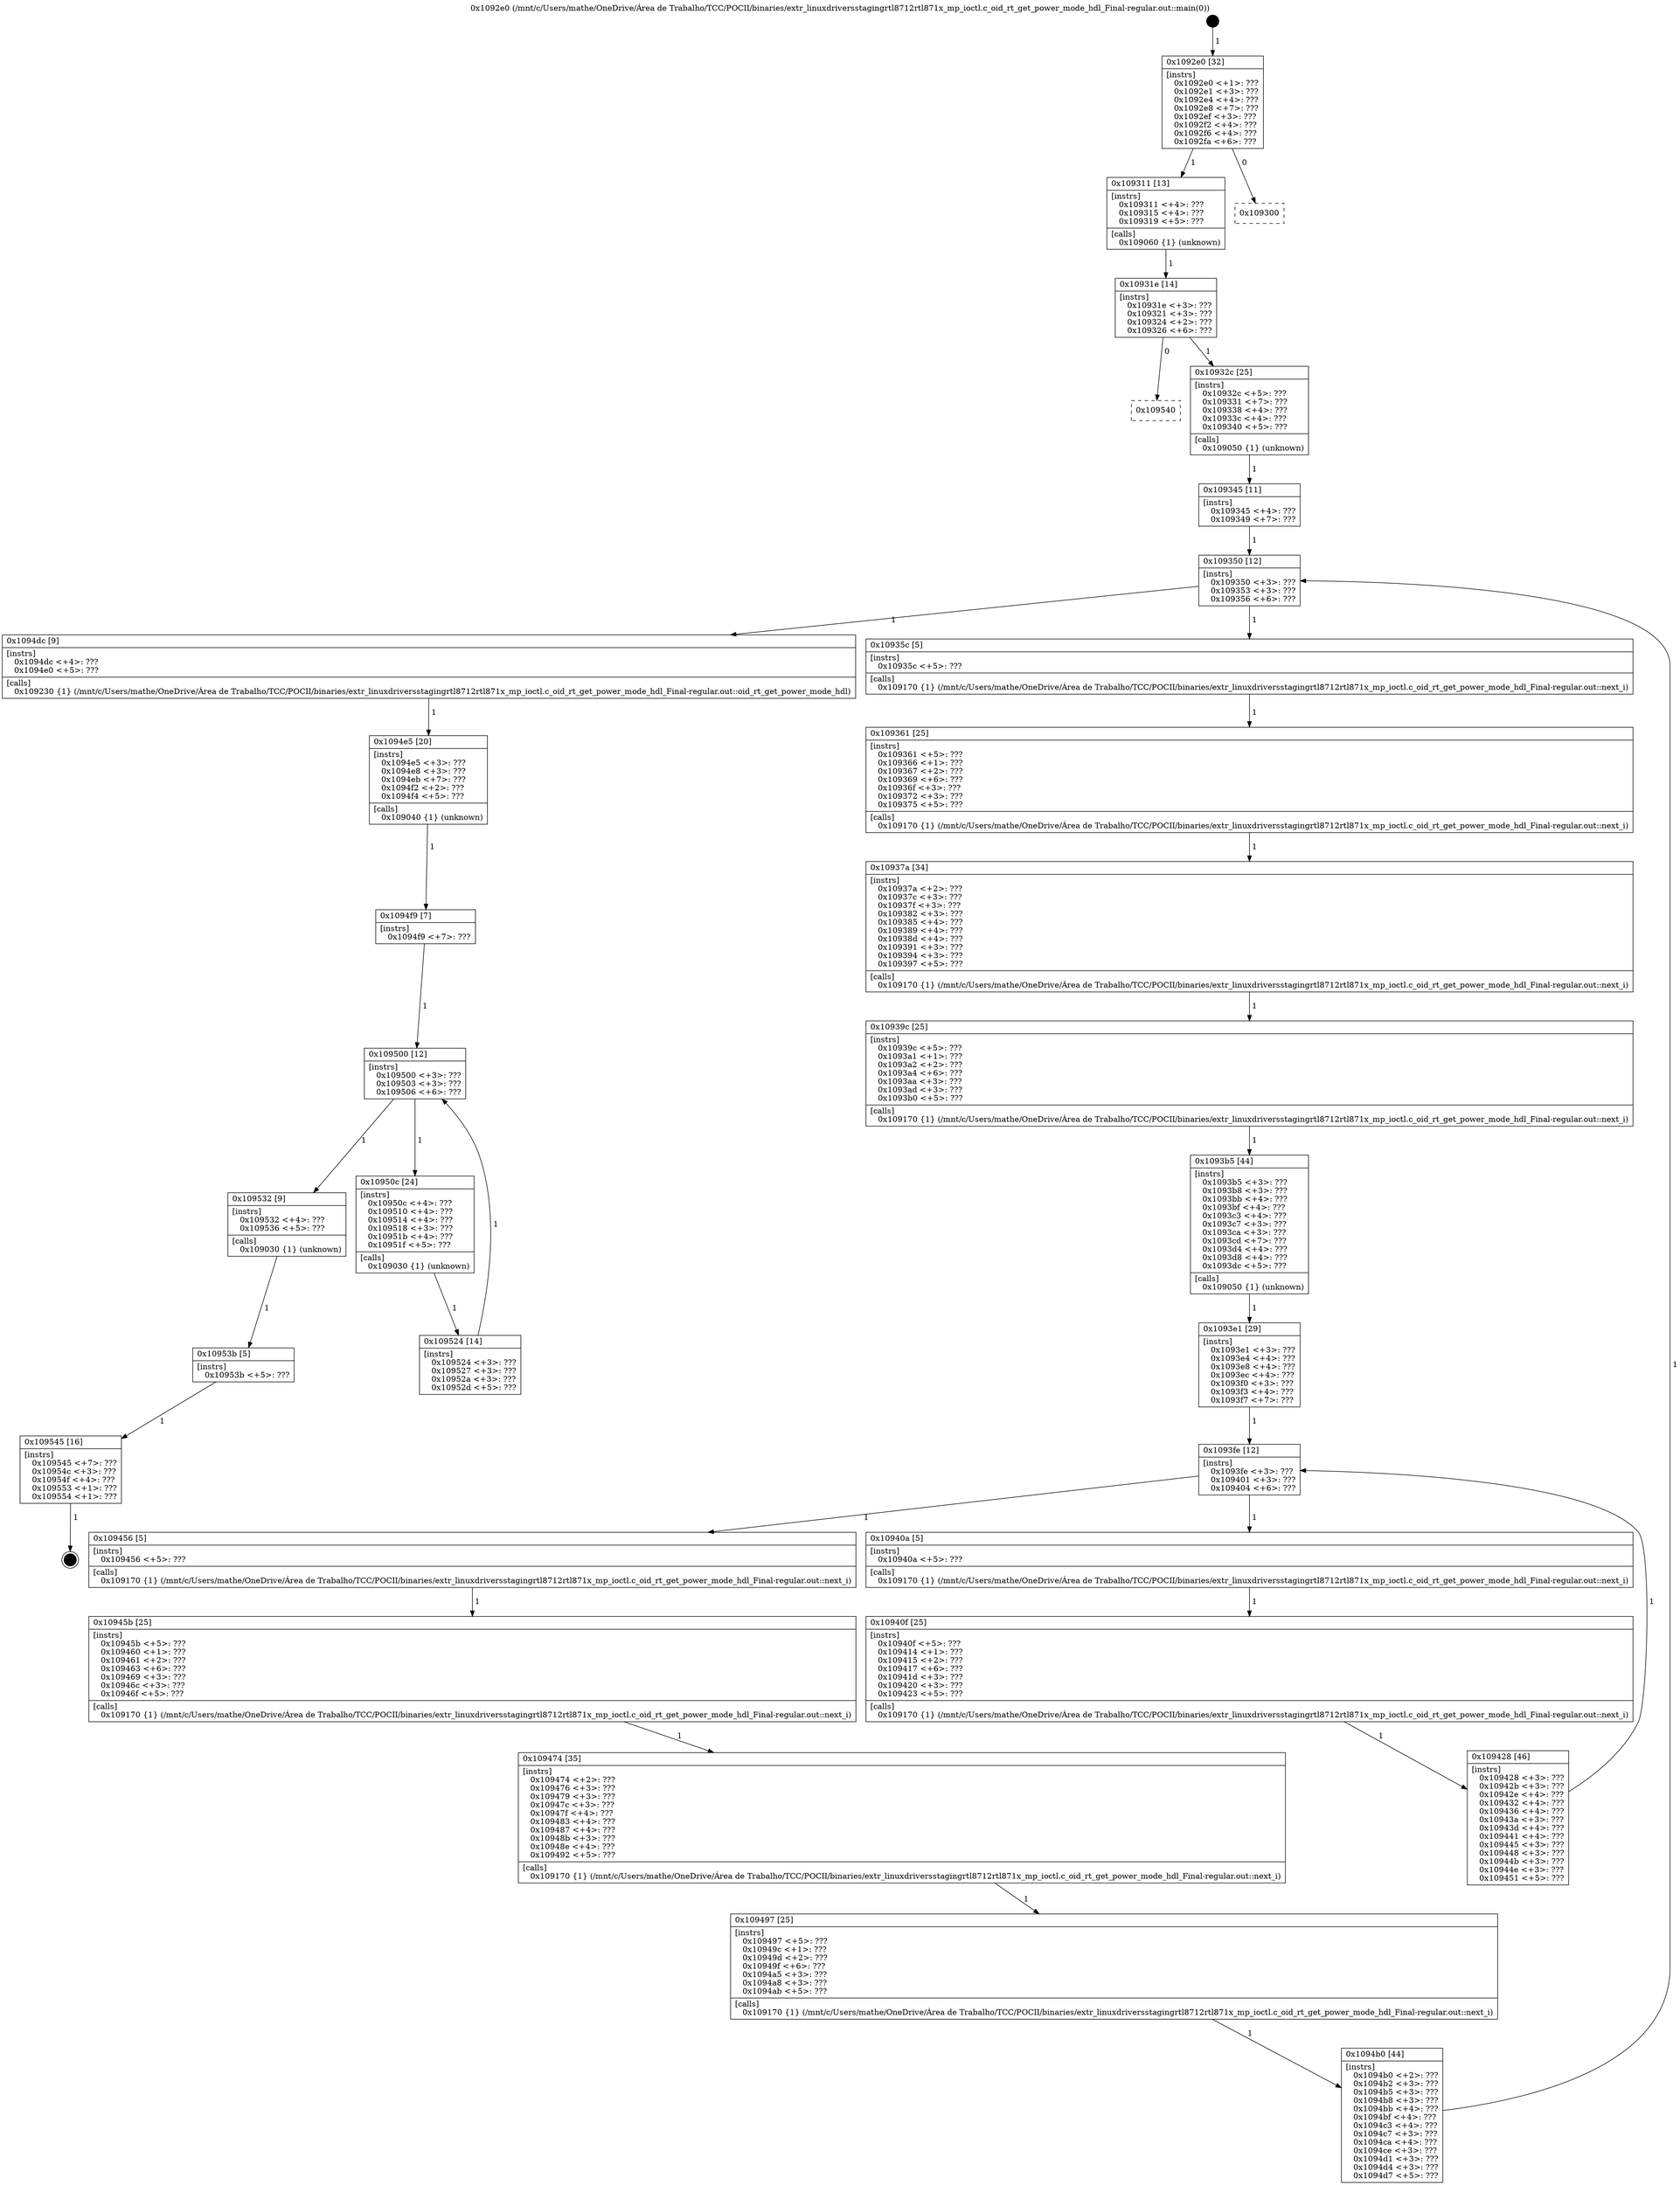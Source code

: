 digraph "0x1092e0" {
  label = "0x1092e0 (/mnt/c/Users/mathe/OneDrive/Área de Trabalho/TCC/POCII/binaries/extr_linuxdriversstagingrtl8712rtl871x_mp_ioctl.c_oid_rt_get_power_mode_hdl_Final-regular.out::main(0))"
  labelloc = "t"
  node[shape=record]

  Entry [label="",width=0.3,height=0.3,shape=circle,fillcolor=black,style=filled]
  "0x1092e0" [label="{
     0x1092e0 [32]\l
     | [instrs]\l
     &nbsp;&nbsp;0x1092e0 \<+1\>: ???\l
     &nbsp;&nbsp;0x1092e1 \<+3\>: ???\l
     &nbsp;&nbsp;0x1092e4 \<+4\>: ???\l
     &nbsp;&nbsp;0x1092e8 \<+7\>: ???\l
     &nbsp;&nbsp;0x1092ef \<+3\>: ???\l
     &nbsp;&nbsp;0x1092f2 \<+4\>: ???\l
     &nbsp;&nbsp;0x1092f6 \<+4\>: ???\l
     &nbsp;&nbsp;0x1092fa \<+6\>: ???\l
  }"]
  "0x109311" [label="{
     0x109311 [13]\l
     | [instrs]\l
     &nbsp;&nbsp;0x109311 \<+4\>: ???\l
     &nbsp;&nbsp;0x109315 \<+4\>: ???\l
     &nbsp;&nbsp;0x109319 \<+5\>: ???\l
     | [calls]\l
     &nbsp;&nbsp;0x109060 \{1\} (unknown)\l
  }"]
  "0x109300" [label="{
     0x109300\l
  }", style=dashed]
  "0x10931e" [label="{
     0x10931e [14]\l
     | [instrs]\l
     &nbsp;&nbsp;0x10931e \<+3\>: ???\l
     &nbsp;&nbsp;0x109321 \<+3\>: ???\l
     &nbsp;&nbsp;0x109324 \<+2\>: ???\l
     &nbsp;&nbsp;0x109326 \<+6\>: ???\l
  }"]
  "0x109540" [label="{
     0x109540\l
  }", style=dashed]
  "0x10932c" [label="{
     0x10932c [25]\l
     | [instrs]\l
     &nbsp;&nbsp;0x10932c \<+5\>: ???\l
     &nbsp;&nbsp;0x109331 \<+7\>: ???\l
     &nbsp;&nbsp;0x109338 \<+4\>: ???\l
     &nbsp;&nbsp;0x10933c \<+4\>: ???\l
     &nbsp;&nbsp;0x109340 \<+5\>: ???\l
     | [calls]\l
     &nbsp;&nbsp;0x109050 \{1\} (unknown)\l
  }"]
  Exit [label="",width=0.3,height=0.3,shape=circle,fillcolor=black,style=filled,peripheries=2]
  "0x109350" [label="{
     0x109350 [12]\l
     | [instrs]\l
     &nbsp;&nbsp;0x109350 \<+3\>: ???\l
     &nbsp;&nbsp;0x109353 \<+3\>: ???\l
     &nbsp;&nbsp;0x109356 \<+6\>: ???\l
  }"]
  "0x1094dc" [label="{
     0x1094dc [9]\l
     | [instrs]\l
     &nbsp;&nbsp;0x1094dc \<+4\>: ???\l
     &nbsp;&nbsp;0x1094e0 \<+5\>: ???\l
     | [calls]\l
     &nbsp;&nbsp;0x109230 \{1\} (/mnt/c/Users/mathe/OneDrive/Área de Trabalho/TCC/POCII/binaries/extr_linuxdriversstagingrtl8712rtl871x_mp_ioctl.c_oid_rt_get_power_mode_hdl_Final-regular.out::oid_rt_get_power_mode_hdl)\l
  }"]
  "0x10935c" [label="{
     0x10935c [5]\l
     | [instrs]\l
     &nbsp;&nbsp;0x10935c \<+5\>: ???\l
     | [calls]\l
     &nbsp;&nbsp;0x109170 \{1\} (/mnt/c/Users/mathe/OneDrive/Área de Trabalho/TCC/POCII/binaries/extr_linuxdriversstagingrtl8712rtl871x_mp_ioctl.c_oid_rt_get_power_mode_hdl_Final-regular.out::next_i)\l
  }"]
  "0x109361" [label="{
     0x109361 [25]\l
     | [instrs]\l
     &nbsp;&nbsp;0x109361 \<+5\>: ???\l
     &nbsp;&nbsp;0x109366 \<+1\>: ???\l
     &nbsp;&nbsp;0x109367 \<+2\>: ???\l
     &nbsp;&nbsp;0x109369 \<+6\>: ???\l
     &nbsp;&nbsp;0x10936f \<+3\>: ???\l
     &nbsp;&nbsp;0x109372 \<+3\>: ???\l
     &nbsp;&nbsp;0x109375 \<+5\>: ???\l
     | [calls]\l
     &nbsp;&nbsp;0x109170 \{1\} (/mnt/c/Users/mathe/OneDrive/Área de Trabalho/TCC/POCII/binaries/extr_linuxdriversstagingrtl8712rtl871x_mp_ioctl.c_oid_rt_get_power_mode_hdl_Final-regular.out::next_i)\l
  }"]
  "0x10937a" [label="{
     0x10937a [34]\l
     | [instrs]\l
     &nbsp;&nbsp;0x10937a \<+2\>: ???\l
     &nbsp;&nbsp;0x10937c \<+3\>: ???\l
     &nbsp;&nbsp;0x10937f \<+3\>: ???\l
     &nbsp;&nbsp;0x109382 \<+3\>: ???\l
     &nbsp;&nbsp;0x109385 \<+4\>: ???\l
     &nbsp;&nbsp;0x109389 \<+4\>: ???\l
     &nbsp;&nbsp;0x10938d \<+4\>: ???\l
     &nbsp;&nbsp;0x109391 \<+3\>: ???\l
     &nbsp;&nbsp;0x109394 \<+3\>: ???\l
     &nbsp;&nbsp;0x109397 \<+5\>: ???\l
     | [calls]\l
     &nbsp;&nbsp;0x109170 \{1\} (/mnt/c/Users/mathe/OneDrive/Área de Trabalho/TCC/POCII/binaries/extr_linuxdriversstagingrtl8712rtl871x_mp_ioctl.c_oid_rt_get_power_mode_hdl_Final-regular.out::next_i)\l
  }"]
  "0x10939c" [label="{
     0x10939c [25]\l
     | [instrs]\l
     &nbsp;&nbsp;0x10939c \<+5\>: ???\l
     &nbsp;&nbsp;0x1093a1 \<+1\>: ???\l
     &nbsp;&nbsp;0x1093a2 \<+2\>: ???\l
     &nbsp;&nbsp;0x1093a4 \<+6\>: ???\l
     &nbsp;&nbsp;0x1093aa \<+3\>: ???\l
     &nbsp;&nbsp;0x1093ad \<+3\>: ???\l
     &nbsp;&nbsp;0x1093b0 \<+5\>: ???\l
     | [calls]\l
     &nbsp;&nbsp;0x109170 \{1\} (/mnt/c/Users/mathe/OneDrive/Área de Trabalho/TCC/POCII/binaries/extr_linuxdriversstagingrtl8712rtl871x_mp_ioctl.c_oid_rt_get_power_mode_hdl_Final-regular.out::next_i)\l
  }"]
  "0x1093b5" [label="{
     0x1093b5 [44]\l
     | [instrs]\l
     &nbsp;&nbsp;0x1093b5 \<+3\>: ???\l
     &nbsp;&nbsp;0x1093b8 \<+3\>: ???\l
     &nbsp;&nbsp;0x1093bb \<+4\>: ???\l
     &nbsp;&nbsp;0x1093bf \<+4\>: ???\l
     &nbsp;&nbsp;0x1093c3 \<+4\>: ???\l
     &nbsp;&nbsp;0x1093c7 \<+3\>: ???\l
     &nbsp;&nbsp;0x1093ca \<+3\>: ???\l
     &nbsp;&nbsp;0x1093cd \<+7\>: ???\l
     &nbsp;&nbsp;0x1093d4 \<+4\>: ???\l
     &nbsp;&nbsp;0x1093d8 \<+4\>: ???\l
     &nbsp;&nbsp;0x1093dc \<+5\>: ???\l
     | [calls]\l
     &nbsp;&nbsp;0x109050 \{1\} (unknown)\l
  }"]
  "0x1093fe" [label="{
     0x1093fe [12]\l
     | [instrs]\l
     &nbsp;&nbsp;0x1093fe \<+3\>: ???\l
     &nbsp;&nbsp;0x109401 \<+3\>: ???\l
     &nbsp;&nbsp;0x109404 \<+6\>: ???\l
  }"]
  "0x109456" [label="{
     0x109456 [5]\l
     | [instrs]\l
     &nbsp;&nbsp;0x109456 \<+5\>: ???\l
     | [calls]\l
     &nbsp;&nbsp;0x109170 \{1\} (/mnt/c/Users/mathe/OneDrive/Área de Trabalho/TCC/POCII/binaries/extr_linuxdriversstagingrtl8712rtl871x_mp_ioctl.c_oid_rt_get_power_mode_hdl_Final-regular.out::next_i)\l
  }"]
  "0x10940a" [label="{
     0x10940a [5]\l
     | [instrs]\l
     &nbsp;&nbsp;0x10940a \<+5\>: ???\l
     | [calls]\l
     &nbsp;&nbsp;0x109170 \{1\} (/mnt/c/Users/mathe/OneDrive/Área de Trabalho/TCC/POCII/binaries/extr_linuxdriversstagingrtl8712rtl871x_mp_ioctl.c_oid_rt_get_power_mode_hdl_Final-regular.out::next_i)\l
  }"]
  "0x10940f" [label="{
     0x10940f [25]\l
     | [instrs]\l
     &nbsp;&nbsp;0x10940f \<+5\>: ???\l
     &nbsp;&nbsp;0x109414 \<+1\>: ???\l
     &nbsp;&nbsp;0x109415 \<+2\>: ???\l
     &nbsp;&nbsp;0x109417 \<+6\>: ???\l
     &nbsp;&nbsp;0x10941d \<+3\>: ???\l
     &nbsp;&nbsp;0x109420 \<+3\>: ???\l
     &nbsp;&nbsp;0x109423 \<+5\>: ???\l
     | [calls]\l
     &nbsp;&nbsp;0x109170 \{1\} (/mnt/c/Users/mathe/OneDrive/Área de Trabalho/TCC/POCII/binaries/extr_linuxdriversstagingrtl8712rtl871x_mp_ioctl.c_oid_rt_get_power_mode_hdl_Final-regular.out::next_i)\l
  }"]
  "0x109428" [label="{
     0x109428 [46]\l
     | [instrs]\l
     &nbsp;&nbsp;0x109428 \<+3\>: ???\l
     &nbsp;&nbsp;0x10942b \<+3\>: ???\l
     &nbsp;&nbsp;0x10942e \<+4\>: ???\l
     &nbsp;&nbsp;0x109432 \<+4\>: ???\l
     &nbsp;&nbsp;0x109436 \<+4\>: ???\l
     &nbsp;&nbsp;0x10943a \<+3\>: ???\l
     &nbsp;&nbsp;0x10943d \<+4\>: ???\l
     &nbsp;&nbsp;0x109441 \<+4\>: ???\l
     &nbsp;&nbsp;0x109445 \<+3\>: ???\l
     &nbsp;&nbsp;0x109448 \<+3\>: ???\l
     &nbsp;&nbsp;0x10944b \<+3\>: ???\l
     &nbsp;&nbsp;0x10944e \<+3\>: ???\l
     &nbsp;&nbsp;0x109451 \<+5\>: ???\l
  }"]
  "0x1093e1" [label="{
     0x1093e1 [29]\l
     | [instrs]\l
     &nbsp;&nbsp;0x1093e1 \<+3\>: ???\l
     &nbsp;&nbsp;0x1093e4 \<+4\>: ???\l
     &nbsp;&nbsp;0x1093e8 \<+4\>: ???\l
     &nbsp;&nbsp;0x1093ec \<+4\>: ???\l
     &nbsp;&nbsp;0x1093f0 \<+3\>: ???\l
     &nbsp;&nbsp;0x1093f3 \<+4\>: ???\l
     &nbsp;&nbsp;0x1093f7 \<+7\>: ???\l
  }"]
  "0x10945b" [label="{
     0x10945b [25]\l
     | [instrs]\l
     &nbsp;&nbsp;0x10945b \<+5\>: ???\l
     &nbsp;&nbsp;0x109460 \<+1\>: ???\l
     &nbsp;&nbsp;0x109461 \<+2\>: ???\l
     &nbsp;&nbsp;0x109463 \<+6\>: ???\l
     &nbsp;&nbsp;0x109469 \<+3\>: ???\l
     &nbsp;&nbsp;0x10946c \<+3\>: ???\l
     &nbsp;&nbsp;0x10946f \<+5\>: ???\l
     | [calls]\l
     &nbsp;&nbsp;0x109170 \{1\} (/mnt/c/Users/mathe/OneDrive/Área de Trabalho/TCC/POCII/binaries/extr_linuxdriversstagingrtl8712rtl871x_mp_ioctl.c_oid_rt_get_power_mode_hdl_Final-regular.out::next_i)\l
  }"]
  "0x109474" [label="{
     0x109474 [35]\l
     | [instrs]\l
     &nbsp;&nbsp;0x109474 \<+2\>: ???\l
     &nbsp;&nbsp;0x109476 \<+3\>: ???\l
     &nbsp;&nbsp;0x109479 \<+3\>: ???\l
     &nbsp;&nbsp;0x10947c \<+3\>: ???\l
     &nbsp;&nbsp;0x10947f \<+4\>: ???\l
     &nbsp;&nbsp;0x109483 \<+4\>: ???\l
     &nbsp;&nbsp;0x109487 \<+4\>: ???\l
     &nbsp;&nbsp;0x10948b \<+3\>: ???\l
     &nbsp;&nbsp;0x10948e \<+4\>: ???\l
     &nbsp;&nbsp;0x109492 \<+5\>: ???\l
     | [calls]\l
     &nbsp;&nbsp;0x109170 \{1\} (/mnt/c/Users/mathe/OneDrive/Área de Trabalho/TCC/POCII/binaries/extr_linuxdriversstagingrtl8712rtl871x_mp_ioctl.c_oid_rt_get_power_mode_hdl_Final-regular.out::next_i)\l
  }"]
  "0x109497" [label="{
     0x109497 [25]\l
     | [instrs]\l
     &nbsp;&nbsp;0x109497 \<+5\>: ???\l
     &nbsp;&nbsp;0x10949c \<+1\>: ???\l
     &nbsp;&nbsp;0x10949d \<+2\>: ???\l
     &nbsp;&nbsp;0x10949f \<+6\>: ???\l
     &nbsp;&nbsp;0x1094a5 \<+3\>: ???\l
     &nbsp;&nbsp;0x1094a8 \<+3\>: ???\l
     &nbsp;&nbsp;0x1094ab \<+5\>: ???\l
     | [calls]\l
     &nbsp;&nbsp;0x109170 \{1\} (/mnt/c/Users/mathe/OneDrive/Área de Trabalho/TCC/POCII/binaries/extr_linuxdriversstagingrtl8712rtl871x_mp_ioctl.c_oid_rt_get_power_mode_hdl_Final-regular.out::next_i)\l
  }"]
  "0x1094b0" [label="{
     0x1094b0 [44]\l
     | [instrs]\l
     &nbsp;&nbsp;0x1094b0 \<+2\>: ???\l
     &nbsp;&nbsp;0x1094b2 \<+3\>: ???\l
     &nbsp;&nbsp;0x1094b5 \<+3\>: ???\l
     &nbsp;&nbsp;0x1094b8 \<+3\>: ???\l
     &nbsp;&nbsp;0x1094bb \<+4\>: ???\l
     &nbsp;&nbsp;0x1094bf \<+4\>: ???\l
     &nbsp;&nbsp;0x1094c3 \<+4\>: ???\l
     &nbsp;&nbsp;0x1094c7 \<+3\>: ???\l
     &nbsp;&nbsp;0x1094ca \<+4\>: ???\l
     &nbsp;&nbsp;0x1094ce \<+3\>: ???\l
     &nbsp;&nbsp;0x1094d1 \<+3\>: ???\l
     &nbsp;&nbsp;0x1094d4 \<+3\>: ???\l
     &nbsp;&nbsp;0x1094d7 \<+5\>: ???\l
  }"]
  "0x109345" [label="{
     0x109345 [11]\l
     | [instrs]\l
     &nbsp;&nbsp;0x109345 \<+4\>: ???\l
     &nbsp;&nbsp;0x109349 \<+7\>: ???\l
  }"]
  "0x1094e5" [label="{
     0x1094e5 [20]\l
     | [instrs]\l
     &nbsp;&nbsp;0x1094e5 \<+3\>: ???\l
     &nbsp;&nbsp;0x1094e8 \<+3\>: ???\l
     &nbsp;&nbsp;0x1094eb \<+7\>: ???\l
     &nbsp;&nbsp;0x1094f2 \<+2\>: ???\l
     &nbsp;&nbsp;0x1094f4 \<+5\>: ???\l
     | [calls]\l
     &nbsp;&nbsp;0x109040 \{1\} (unknown)\l
  }"]
  "0x109500" [label="{
     0x109500 [12]\l
     | [instrs]\l
     &nbsp;&nbsp;0x109500 \<+3\>: ???\l
     &nbsp;&nbsp;0x109503 \<+3\>: ???\l
     &nbsp;&nbsp;0x109506 \<+6\>: ???\l
  }"]
  "0x109532" [label="{
     0x109532 [9]\l
     | [instrs]\l
     &nbsp;&nbsp;0x109532 \<+4\>: ???\l
     &nbsp;&nbsp;0x109536 \<+5\>: ???\l
     | [calls]\l
     &nbsp;&nbsp;0x109030 \{1\} (unknown)\l
  }"]
  "0x10950c" [label="{
     0x10950c [24]\l
     | [instrs]\l
     &nbsp;&nbsp;0x10950c \<+4\>: ???\l
     &nbsp;&nbsp;0x109510 \<+4\>: ???\l
     &nbsp;&nbsp;0x109514 \<+4\>: ???\l
     &nbsp;&nbsp;0x109518 \<+3\>: ???\l
     &nbsp;&nbsp;0x10951b \<+4\>: ???\l
     &nbsp;&nbsp;0x10951f \<+5\>: ???\l
     | [calls]\l
     &nbsp;&nbsp;0x109030 \{1\} (unknown)\l
  }"]
  "0x109524" [label="{
     0x109524 [14]\l
     | [instrs]\l
     &nbsp;&nbsp;0x109524 \<+3\>: ???\l
     &nbsp;&nbsp;0x109527 \<+3\>: ???\l
     &nbsp;&nbsp;0x10952a \<+3\>: ???\l
     &nbsp;&nbsp;0x10952d \<+5\>: ???\l
  }"]
  "0x1094f9" [label="{
     0x1094f9 [7]\l
     | [instrs]\l
     &nbsp;&nbsp;0x1094f9 \<+7\>: ???\l
  }"]
  "0x10953b" [label="{
     0x10953b [5]\l
     | [instrs]\l
     &nbsp;&nbsp;0x10953b \<+5\>: ???\l
  }"]
  "0x109545" [label="{
     0x109545 [16]\l
     | [instrs]\l
     &nbsp;&nbsp;0x109545 \<+7\>: ???\l
     &nbsp;&nbsp;0x10954c \<+3\>: ???\l
     &nbsp;&nbsp;0x10954f \<+4\>: ???\l
     &nbsp;&nbsp;0x109553 \<+1\>: ???\l
     &nbsp;&nbsp;0x109554 \<+1\>: ???\l
  }"]
  Entry -> "0x1092e0" [label=" 1"]
  "0x1092e0" -> "0x109311" [label=" 1"]
  "0x1092e0" -> "0x109300" [label=" 0"]
  "0x109311" -> "0x10931e" [label=" 1"]
  "0x10931e" -> "0x109540" [label=" 0"]
  "0x10931e" -> "0x10932c" [label=" 1"]
  "0x109545" -> Exit [label=" 1"]
  "0x10932c" -> "0x109345" [label=" 1"]
  "0x109350" -> "0x1094dc" [label=" 1"]
  "0x109350" -> "0x10935c" [label=" 1"]
  "0x10935c" -> "0x109361" [label=" 1"]
  "0x109361" -> "0x10937a" [label=" 1"]
  "0x10937a" -> "0x10939c" [label=" 1"]
  "0x10939c" -> "0x1093b5" [label=" 1"]
  "0x1093b5" -> "0x1093e1" [label=" 1"]
  "0x1093fe" -> "0x109456" [label=" 1"]
  "0x1093fe" -> "0x10940a" [label=" 1"]
  "0x10940a" -> "0x10940f" [label=" 1"]
  "0x10940f" -> "0x109428" [label=" 1"]
  "0x1093e1" -> "0x1093fe" [label=" 1"]
  "0x109428" -> "0x1093fe" [label=" 1"]
  "0x109456" -> "0x10945b" [label=" 1"]
  "0x10945b" -> "0x109474" [label=" 1"]
  "0x109474" -> "0x109497" [label=" 1"]
  "0x109497" -> "0x1094b0" [label=" 1"]
  "0x109345" -> "0x109350" [label=" 1"]
  "0x1094b0" -> "0x109350" [label=" 1"]
  "0x1094dc" -> "0x1094e5" [label=" 1"]
  "0x1094e5" -> "0x1094f9" [label=" 1"]
  "0x109500" -> "0x109532" [label=" 1"]
  "0x109500" -> "0x10950c" [label=" 1"]
  "0x10950c" -> "0x109524" [label=" 1"]
  "0x1094f9" -> "0x109500" [label=" 1"]
  "0x109524" -> "0x109500" [label=" 1"]
  "0x109532" -> "0x10953b" [label=" 1"]
  "0x10953b" -> "0x109545" [label=" 1"]
}
